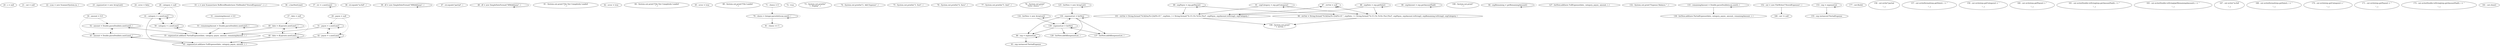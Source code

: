 digraph G {
"20 : s = null"
"21 : out = null"
"22 : scan = new Scanner(System.in, )"
"23 : expenseList = new ArrayList()"
"24 : error = false"
"27 : date = null"
"27 : date = null" -> "49 : date = df.parse(s.nextLine(), )" [style=dashed]
"27 : date = null" -> "40 : date = df.parse(s.nextLine(), )" [style=dashed]
"28 : category = null"
"28 : category = null" -> "50 : category = s.nextLine()" [style=dashed]
"28 : category = null" -> "41 : category = s.nextLine()" [style=dashed]
"29 : payee = null"
"29 : payee = null" -> "51 : payee = s.nextLine()" [style=dashed]
"29 : payee = null" -> "42 : payee = s.nextLine()" [style=dashed]
"30 : amount = 0.0"
"30 : amount = 0.0" -> "52 : amount = Double.parseDouble(s.nextLine(), )" [style=dashed]
"30 : amount = 0.0" -> "43 : amount = Double.parseDouble(s.nextLine(), )" [style=dashed]
"31 : remainingAmount = 0.0"
"31 : remainingAmount = 0.0" -> "53 : remainingAmount = Double.parseDouble(s.nextLine(), )" [style=dashed]
"33 : s = new Scanner(new BufferedReader(new FileReader(\"StoredExpenses\", ), ), )"
"36 : s.hasNextLine()"
"37 : str = s.nextLine()"
"37 : str = s.nextLine()" -> "37 : str = s.nextLine()" [style=dashed]
"38 : str.equals(\"in-full\", )"
"39 : df = new SimpleDateFormat(\"MM/dd/yyyy\", )"
"39 : df = new SimpleDateFormat(\"MM/dd/yyyy\", )" -> "39 : df = new SimpleDateFormat(\"MM/dd/yyyy\", )" [style=dashed]
"40 : date = df.parse(s.nextLine(), )"
"40 : date = df.parse(s.nextLine(), )" -> "45 : expenseList.add(new FullExpense(date, category, payee, amount, ), )"
"40 : date = df.parse(s.nextLine(), )" -> "49 : date = df.parse(s.nextLine(), )" [style=dashed]
"40 : date = df.parse(s.nextLine(), )" -> "40 : date = df.parse(s.nextLine(), )" [style=dashed]
"41 : category = s.nextLine()"
"41 : category = s.nextLine()" -> "45 : expenseList.add(new FullExpense(date, category, payee, amount, ), )"
"41 : category = s.nextLine()" -> "50 : category = s.nextLine()" [style=dashed]
"41 : category = s.nextLine()" -> "41 : category = s.nextLine()" [style=dashed]
"42 : payee = s.nextLine()"
"42 : payee = s.nextLine()" -> "45 : expenseList.add(new FullExpense(date, category, payee, amount, ), )"
"42 : payee = s.nextLine()" -> "51 : payee = s.nextLine()" [style=dashed]
"42 : payee = s.nextLine()" -> "42 : payee = s.nextLine()" [style=dashed]
"43 : amount = Double.parseDouble(s.nextLine(), )"
"43 : amount = Double.parseDouble(s.nextLine(), )" -> "45 : expenseList.add(new FullExpense(date, category, payee, amount, ), )"
"43 : amount = Double.parseDouble(s.nextLine(), )" -> "52 : amount = Double.parseDouble(s.nextLine(), )" [style=dashed]
"43 : amount = Double.parseDouble(s.nextLine(), )" -> "43 : amount = Double.parseDouble(s.nextLine(), )" [style=dashed]
"45 : expenseList.add(new FullExpense(date, category, payee, amount, ), )"
"47 : str.equals(\"partial\", )"
"48 : df = new SimpleDateFormat(\"MM/dd/yyyy\", )"
"48 : df = new SimpleDateFormat(\"MM/dd/yyyy\", )" -> "48 : df = new SimpleDateFormat(\"MM/dd/yyyy\", )" [style=dashed]
"49 : date = df.parse(s.nextLine(), )"
"49 : date = df.parse(s.nextLine(), )" -> "55 : expenseList.add(new PartialExpense(date, category, payee, amount, remainingAmount, ), )"
"49 : date = df.parse(s.nextLine(), )" -> "49 : date = df.parse(s.nextLine(), )" [style=dashed]
"49 : date = df.parse(s.nextLine(), )" -> "40 : date = df.parse(s.nextLine(), )" [style=dashed]
"50 : category = s.nextLine()"
"50 : category = s.nextLine()" -> "55 : expenseList.add(new PartialExpense(date, category, payee, amount, remainingAmount, ), )"
"50 : category = s.nextLine()" -> "50 : category = s.nextLine()" [style=dashed]
"50 : category = s.nextLine()" -> "41 : category = s.nextLine()" [style=dashed]
"51 : payee = s.nextLine()"
"51 : payee = s.nextLine()" -> "55 : expenseList.add(new PartialExpense(date, category, payee, amount, remainingAmount, ), )"
"51 : payee = s.nextLine()" -> "51 : payee = s.nextLine()" [style=dashed]
"51 : payee = s.nextLine()" -> "42 : payee = s.nextLine()" [style=dashed]
"52 : amount = Double.parseDouble(s.nextLine(), )"
"52 : amount = Double.parseDouble(s.nextLine(), )" -> "55 : expenseList.add(new PartialExpense(date, category, payee, amount, remainingAmount, ), )"
"52 : amount = Double.parseDouble(s.nextLine(), )" -> "52 : amount = Double.parseDouble(s.nextLine(), )" [style=dashed]
"52 : amount = Double.parseDouble(s.nextLine(), )" -> "43 : amount = Double.parseDouble(s.nextLine(), )" [style=dashed]
"53 : remainingAmount = Double.parseDouble(s.nextLine(), )"
"53 : remainingAmount = Double.parseDouble(s.nextLine(), )" -> "55 : expenseList.add(new PartialExpense(date, category, payee, amount, remainingAmount, ), )"
"53 : remainingAmount = Double.parseDouble(s.nextLine(), )" -> "53 : remainingAmount = Double.parseDouble(s.nextLine(), )" [style=dashed]
"55 : expenseList.add(new PartialExpense(date, category, payee, amount, remainingAmount, ), )"
"36 : s.hasNextLine()"
"61 : System.out.print(\"File Not Completely Loaded\n\", )"
"62 : error = true"
"64 : System.out.print(\"File Not Completely Loaded\n\", )"
"65 : error = true"
"68 : System.out.print(\"File Loaded\n\", )"
"71 : choice = 0"
"71 : choice = 0" -> "79 : choice = Integer.parseInt(scan.next(), )" [style=dashed]
"72 : true"
"73 : System.out.println(\"\n1. Display\", )"
"74 : System.out.println(\"2. Add Expense\", )"
"75 : System.out.println(\"3. Sort\", )"
"76 : System.out.println(\"4. Save\", )"
"77 : System.out.println(\"5. Quit\", )"
"78 : System.out.print(\"\nEnter choice: \", )"
"79 : choice = Integer.parseInt(scan.next(), )"
"79 : choice = Integer.parseInt(scan.next(), )" -> "81 : choice == 5"
"79 : choice = Integer.parseInt(scan.next(), )" -> "79 : choice = Integer.parseInt(scan.next(), )" [style=dashed]
"81 : choice == 5"
"86 : exp = expenseList"
"86 : exp = expenseList" -> "93 : exp instanceof PartialExpense"
"86 : exp = expenseList" -> "86 : exp = expenseList" [style=dashed]
"87 : strOut = null"
"87 : strOut = null" -> "101 : strOut = String.format(\"%1$2tm/%<2td/%<tY \", expDate, ) + String.format(\"%-15.15s %10s [%s]\", expPayee, expAmount.toString(), expCategory, )" [style=dashed]
"87 : strOut = null" -> "87 : strOut = null" [style=dashed]
"87 : strOut = null" -> "96 : strOut = String.format(\"%1$2tm/%<2td/%<tY \", expDate, ) + String.format(\"%-15.15s %10s (%s) [%s]\", expPayee, expAmount.toString(), expRemaining.toString(), expCategory, )" [style=dashed]
"88 : expDate = exp.getDate()"
"88 : expDate = exp.getDate()" -> "101 : strOut = String.format(\"%1$2tm/%<2td/%<tY \", expDate, ) + String.format(\"%-15.15s %10s [%s]\", expPayee, expAmount.toString(), expCategory, )"
"88 : expDate = exp.getDate()" -> "96 : strOut = String.format(\"%1$2tm/%<2td/%<tY \", expDate, ) + String.format(\"%-15.15s %10s (%s) [%s]\", expPayee, expAmount.toString(), expRemaining.toString(), expCategory, )"
"88 : expDate = exp.getDate()" -> "88 : expDate = exp.getDate()" [style=dashed]
"89 : expPayee = exp.getPayee()"
"89 : expPayee = exp.getPayee()" -> "101 : strOut = String.format(\"%1$2tm/%<2td/%<tY \", expDate, ) + String.format(\"%-15.15s %10s [%s]\", expPayee, expAmount.toString(), expCategory, )"
"89 : expPayee = exp.getPayee()" -> "96 : strOut = String.format(\"%1$2tm/%<2td/%<tY \", expDate, ) + String.format(\"%-15.15s %10s (%s) [%s]\", expPayee, expAmount.toString(), expRemaining.toString(), expCategory, )"
"89 : expPayee = exp.getPayee()" -> "89 : expPayee = exp.getPayee()" [style=dashed]
"90 : expAmount = exp.getAmountPaid()"
"90 : expAmount = exp.getAmountPaid()" -> "90 : expAmount = exp.getAmountPaid()" [style=dashed]
"91 : expCategory = exp.getCategory()"
"91 : expCategory = exp.getCategory()" -> "101 : strOut = String.format(\"%1$2tm/%<2td/%<tY \", expDate, ) + String.format(\"%-15.15s %10s [%s]\", expPayee, expAmount.toString(), expCategory, )"
"91 : expCategory = exp.getCategory()" -> "96 : strOut = String.format(\"%1$2tm/%<2td/%<tY \", expDate, ) + String.format(\"%-15.15s %10s (%s) [%s]\", expPayee, expAmount.toString(), expRemaining.toString(), expCategory, )"
"91 : expCategory = exp.getCategory()" -> "91 : expCategory = exp.getCategory()" [style=dashed]
"93 : exp instanceof PartialExpense"
"108 : System.out.print(\"\n\", )"
"94 : expRemaining = getRemainingAmount()"
"94 : expRemaining = getRemainingAmount()" -> "94 : expRemaining = getRemainingAmount()" [style=dashed]
"96 : strOut = String.format(\"%1$2tm/%<2td/%<tY \", expDate, ) + String.format(\"%-15.15s %10s (%s) [%s]\", expPayee, expAmount.toString(), expRemaining.toString(), expCategory, )"
"96 : strOut = String.format(\"%1$2tm/%<2td/%<tY \", expDate, ) + String.format(\"%-15.15s %10s (%s) [%s]\", expPayee, expAmount.toString(), expRemaining.toString(), expCategory, )" -> "106 : System.out.print(\"\n\" + strOut, )"
"96 : strOut = String.format(\"%1$2tm/%<2td/%<tY \", expDate, ) + String.format(\"%-15.15s %10s (%s) [%s]\", expPayee, expAmount.toString(), expRemaining.toString(), expCategory, )" -> "87 : strOut = null" [style=dashed]
"101 : strOut = String.format(\"%1$2tm/%<2td/%<tY \", expDate, ) + String.format(\"%-15.15s %10s [%s]\", expPayee, expAmount.toString(), expCategory, )"
"101 : strOut = String.format(\"%1$2tm/%<2td/%<tY \", expDate, ) + String.format(\"%-15.15s %10s [%s]\", expPayee, expAmount.toString(), expCategory, )" -> "106 : System.out.print(\"\n\" + strOut, )"
"101 : strOut = String.format(\"%1$2tm/%<2td/%<tY \", expDate, ) + String.format(\"%-15.15s %10s [%s]\", expPayee, expAmount.toString(), expCategory, )" -> "87 : strOut = null" [style=dashed]
"106 : System.out.print(\"\n\" + strOut, )"
"125 : listNew = new ArrayList()"
"125 : listNew = new ArrayList()" -> "130 : expenseList = listNew"
"125 : listNew = new ArrayList()" -> "125 : listNew = new ArrayList()" [style=dashed]
"127 : listNew.add(new FullExpense(date, category, payee, amount, ), )"
"128 : listNew.addAll(expenseList, )"
"130 : expenseList = listNew"
"130 : expenseList = listNew" -> "128 : listNew.addAll(expenseList, )"
"130 : expenseList = listNew" -> "137 : listNew.addAll(expenseList, )"
"130 : expenseList = listNew" -> "86 : exp = expenseList"
"130 : expenseList = listNew" -> "130 : expenseList = listNew" [style=dashed]
"130 : expenseList = listNew" -> "139 : expenseList = listNew" [style=dashed]
"132 : System.out.print(\"Expense Balance: \", )"
"133 : remainingAmount = Double.parseDouble(scan.next(), )"
"133 : remainingAmount = Double.parseDouble(scan.next(), )" -> "136 : listNew.add(new PartialExpense(date, category, payee, amount, remainingAmount, ), )"
"133 : remainingAmount = Double.parseDouble(scan.next(), )" -> "133 : remainingAmount = Double.parseDouble(scan.next(), )" [style=dashed]
"134 : listNew = new ArrayList()"
"134 : listNew = new ArrayList()" -> "139 : expenseList = listNew"
"134 : listNew = new ArrayList()" -> "134 : listNew = new ArrayList()" [style=dashed]
"136 : listNew.add(new PartialExpense(date, category, payee, amount, remainingAmount, ), )"
"137 : listNew.addAll(expenseList, )"
"139 : expenseList = listNew"
"139 : expenseList = listNew" -> "128 : listNew.addAll(expenseList, )"
"139 : expenseList = listNew" -> "137 : listNew.addAll(expenseList, )"
"139 : expenseList = listNew" -> "86 : exp = expenseList"
"139 : expenseList = listNew" -> "130 : expenseList = listNew" [style=dashed]
"139 : expenseList = listNew" -> "139 : expenseList = listNew" [style=dashed]
"152 : out = new FileWriter(\"StoredExpenses\", )"
"152 : out = new FileWriter(\"StoredExpenses\", )" -> "180 : out != null"
"153 : exp = expenseList"
"153 : exp = expenseList" -> "155 : exp instanceof PartialExpense"
"153 : exp = expenseList" -> "153 : exp = expenseList" [style=dashed]
"155 : exp instanceof PartialExpense"
"177 : out.flush()"
"156 : out.write(\"partial\r\n\", )"
"157 : out.write(format(exp.getDate(), ) + \"\r\n\", )"
"159 : out.write(exp.getCategory() + \"\r\n\", )"
"160 : out.write(exp.getPayee() + \"\r\n\", )"
"161 : out.write(Double.toString(exp.getAmountPaid(), ) + \"\r\n\", )"
"163 : out.write(Double.toString(getRemainingAmount(), ) + \"\r\n\", )"
"167 : out.write(\"in-full\r\n\", )"
"168 : out.write(format(exp.getDate(), ) + \"\r\n\", )"
"170 : out.write(exp.getCategory() + \"\r\n\", )"
"171 : out.write(exp.getPayee() + \"\r\n\", )"
"172 : out.write(Double.toString(exp.getAmountPaid(), ) + \"\r\n\", )"
"180 : out != null"
"181 : out.close()"
}